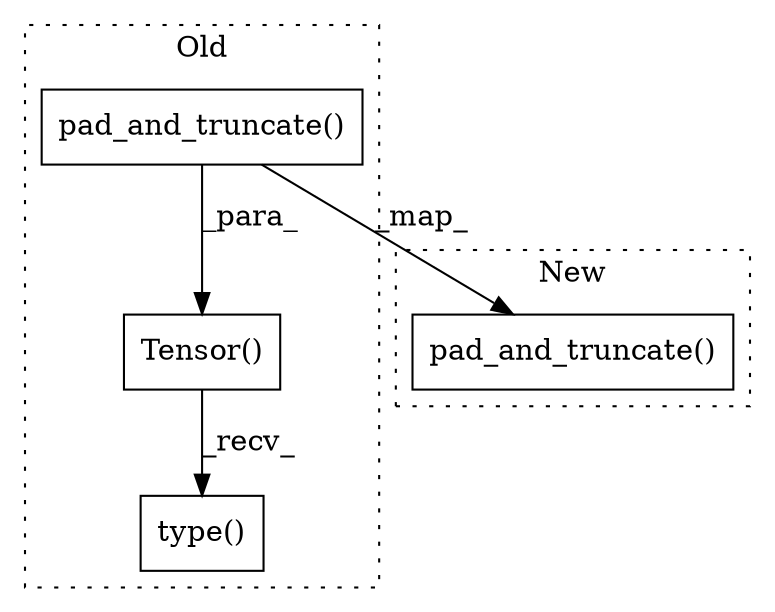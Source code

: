 digraph G {
subgraph cluster0 {
1 [label="pad_and_truncate()" a="75" s="1255,1355" l="22,145" shape="box"];
3 [label="type()" a="75" s="1242,1517" l="265,1" shape="box"];
4 [label="Tensor()" a="75" s="1242,1500" l="13,1" shape="box"];
label = "Old";
style="dotted";
}
subgraph cluster1 {
2 [label="pad_and_truncate()" a="75" s="1242,1329" l="22,117" shape="box"];
label = "New";
style="dotted";
}
1 -> 2 [label="_map_"];
1 -> 4 [label="_para_"];
4 -> 3 [label="_recv_"];
}